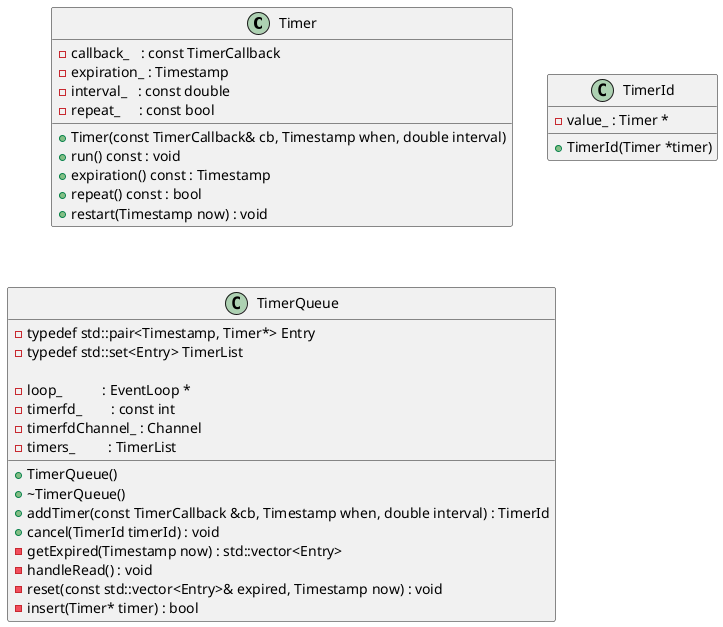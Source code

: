 @startuml

class Timer {
  - callback_   : const TimerCallback
  - expiration_ : Timestamp 
  - interval_   : const double 
  - repeat_     : const bool 

  + Timer(const TimerCallback& cb, Timestamp when, double interval)
  + run() const : void
  + expiration() const : Timestamp
  + repeat() const : bool
  + restart(Timestamp now) : void
}

class TimerId {
  - value_ : Timer *

  + TimerId(Timer *timer)
}

class TimerQueue {
  - typedef std::pair<Timestamp, Timer*> Entry
  - typedef std::set<Entry> TimerList

  - loop_           : EventLoop *
  - timerfd_        : const int 
  - timerfdChannel_ : Channel 
  - timers_         : TimerList 


  + TimerQueue()
  + ~TimerQueue()
  + addTimer(const TimerCallback &cb, Timestamp when, double interval) : TimerId
  + cancel(TimerId timerId) : void
  - getExpired(Timestamp now) : std::vector<Entry>
  - handleRead() : void
  - reset(const std::vector<Entry>& expired, Timestamp now) : void
  - insert(Timer* timer) : bool
}

@enduml

@startuml

class Timer {
  - callback_   : const TimerCallback
  - expiration_ : Timestamp 
  - interval_   : const double 
  - repeat_     : const bool 

  + Timer(const TimerCallback& cb, Timestamp when, double interval)
  + run() const : void
  + expiration() const : Timestamp
  + repeat() const : bool
  + restart(Timestamp now) : void
}

@enduml

@startuml


class TimerId {
  - value_ : Timer *

  + TimerId(Timer *timer)
}


@enduml

@startuml

class TimerQueue {
  - typedef std::pair<Timestamp, Timer*> Entry
  - typedef std::set<Entry> TimerList

  - loop_           : EventLoop *
  - timerfd_        : const int 
  - timerfdChannel_ : Channel 
  - timers_         : TimerList 


  + TimerQueue()
  + ~TimerQueue()
  + addTimer(const TimerCallback &cb, Timestamp when, double interval) : TimerId
  + cancel(TimerId timerId) : void
  - getExpired(Timestamp now) : std::vector<Entry>
  - handleRead() : void
  - reset(const std::vector<Entry>& expired, Timestamp now) : void
  - insert(Timer* timer) : bool
}

@enduml